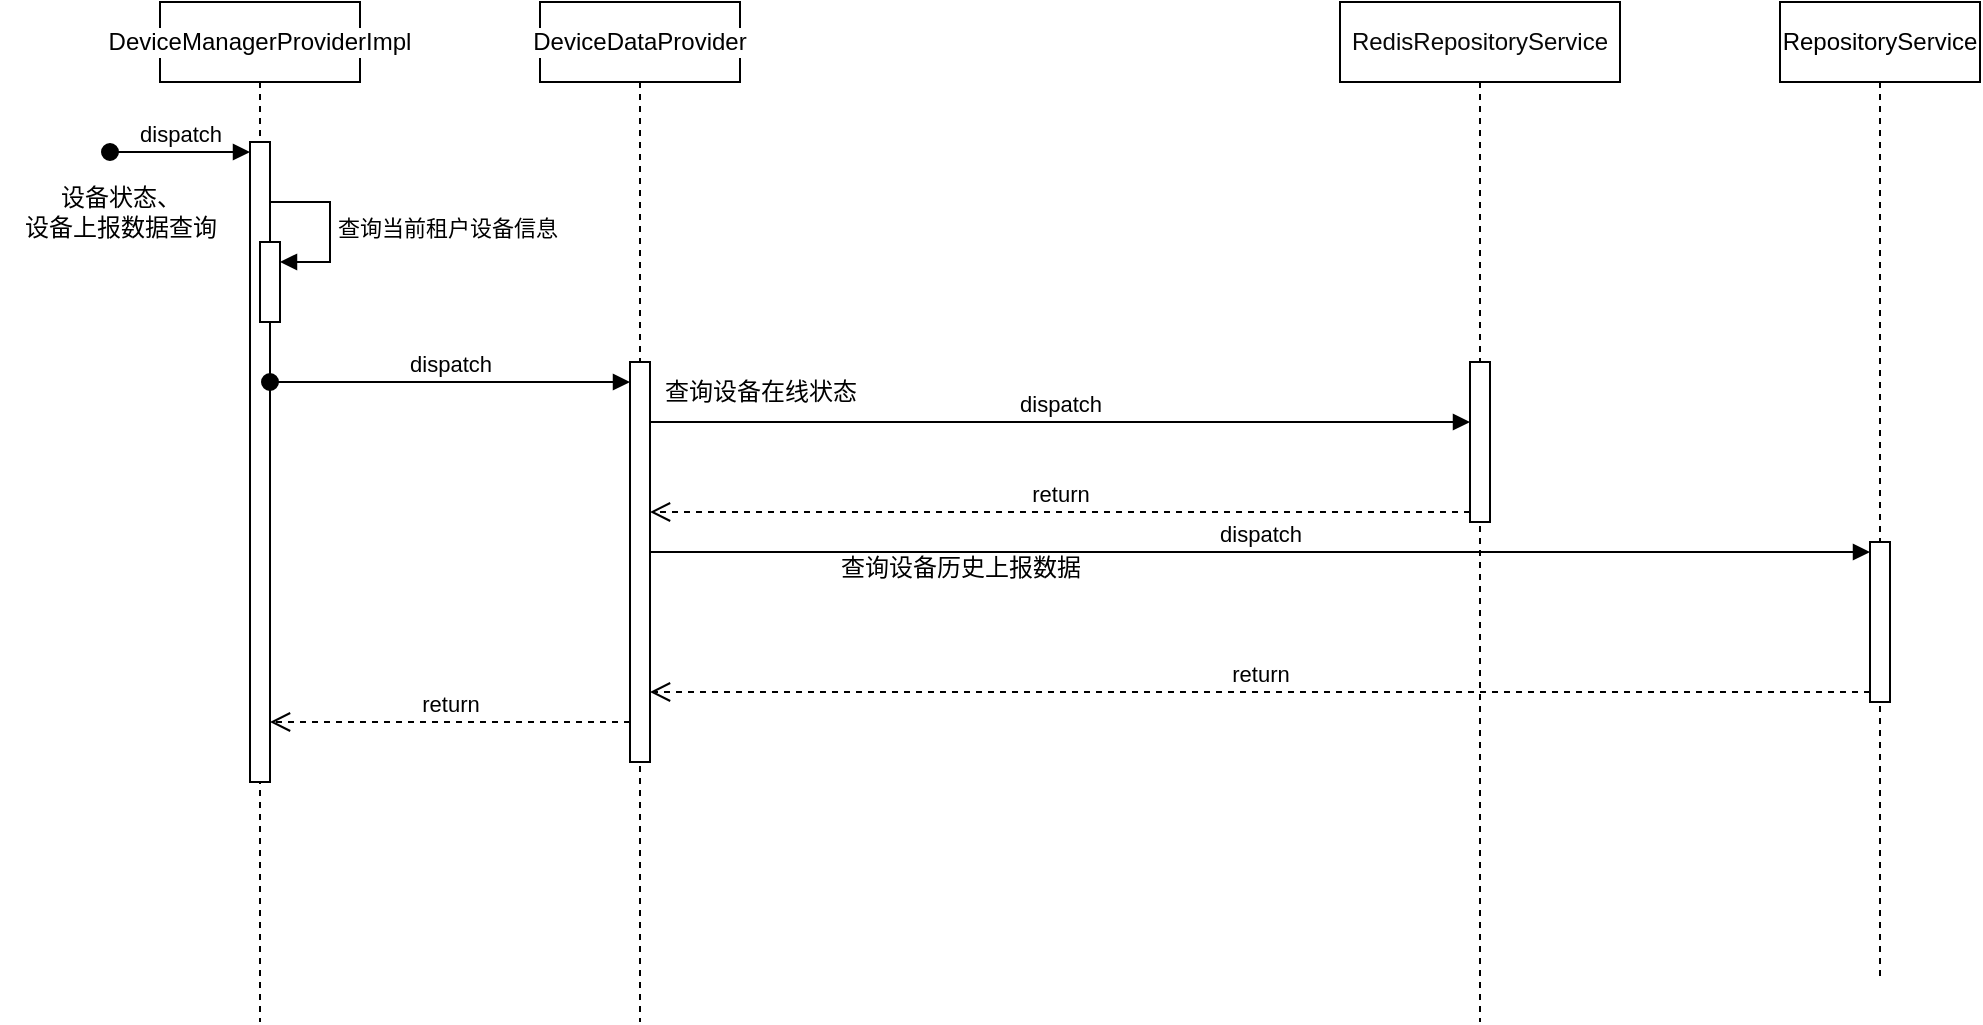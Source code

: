 <mxfile version="24.7.7">
  <diagram name="第 1 页" id="wwxAR1tp9zFhmIjj3Yua">
    <mxGraphModel dx="2207" dy="761" grid="1" gridSize="10" guides="1" tooltips="1" connect="1" arrows="1" fold="1" page="1" pageScale="1" pageWidth="827" pageHeight="1169" math="0" shadow="0">
      <root>
        <mxCell id="0" />
        <mxCell id="1" parent="0" />
        <mxCell id="gZrYi5MNM-9gU2HyDbGZ-19" value="&lt;div style=&quot;background-color:#ffffff;color:#080808&quot;&gt;&lt;pre style=&quot;&quot;&gt;&lt;font style=&quot;font-size: 12px;&quot; face=&quot;Helvetica&quot;&gt;RedisRepositoryService&lt;/font&gt;&lt;/pre&gt;&lt;/div&gt;" style="shape=umlLifeline;perimeter=lifelinePerimeter;whiteSpace=wrap;html=1;container=1;dropTarget=0;collapsible=0;recursiveResize=0;outlineConnect=0;portConstraint=eastwest;newEdgeStyle={&quot;curved&quot;:0,&quot;rounded&quot;:0};" parent="1" vertex="1">
          <mxGeometry x="530" y="110" width="140" height="510" as="geometry" />
        </mxCell>
        <mxCell id="gZrYi5MNM-9gU2HyDbGZ-26" value="&lt;div style=&quot;background-color:#ffffff;color:#080808&quot;&gt;&lt;pre style=&quot;&quot;&gt;&lt;span style=&quot;color: rgb(0, 0, 0);&quot;&gt;&lt;font style=&quot;font-size: 12px;&quot; face=&quot;Helvetica&quot;&gt;RepositoryService&lt;/font&gt;&lt;/span&gt;&lt;/pre&gt;&lt;/div&gt;" style="shape=umlLifeline;perimeter=lifelinePerimeter;whiteSpace=wrap;html=1;container=1;dropTarget=0;collapsible=0;recursiveResize=0;outlineConnect=0;portConstraint=eastwest;newEdgeStyle={&quot;curved&quot;:0,&quot;rounded&quot;:0};" parent="1" vertex="1">
          <mxGeometry x="750" y="110" width="100" height="490" as="geometry" />
        </mxCell>
        <mxCell id="gZrYi5MNM-9gU2HyDbGZ-32" value="&lt;div style=&quot;background-color:#ffffff;color:#080808&quot;&gt;&lt;pre style=&quot;&quot;&gt;&lt;span style=&quot;color: rgb(0, 0, 0);&quot;&gt;&lt;font style=&quot;font-size: 12px;&quot; face=&quot;Helvetica&quot;&gt;DeviceDataProvider&lt;/font&gt;&lt;/span&gt;&lt;/pre&gt;&lt;/div&gt;" style="shape=umlLifeline;perimeter=lifelinePerimeter;whiteSpace=wrap;html=1;container=1;dropTarget=0;collapsible=0;recursiveResize=0;outlineConnect=0;portConstraint=eastwest;newEdgeStyle={&quot;curved&quot;:0,&quot;rounded&quot;:0};" parent="1" vertex="1">
          <mxGeometry x="130" y="110" width="100" height="510" as="geometry" />
        </mxCell>
        <mxCell id="gZrYi5MNM-9gU2HyDbGZ-36" value="" style="html=1;points=[[0,0,0,0,5],[0,1,0,0,-5],[1,0,0,0,5],[1,1,0,0,-5]];perimeter=orthogonalPerimeter;outlineConnect=0;targetShapes=umlLifeline;portConstraint=eastwest;newEdgeStyle={&quot;curved&quot;:0,&quot;rounded&quot;:0};" parent="gZrYi5MNM-9gU2HyDbGZ-32" vertex="1">
          <mxGeometry x="465" y="180" width="10" height="80" as="geometry" />
        </mxCell>
        <mxCell id="gZrYi5MNM-9gU2HyDbGZ-42" value="" style="html=1;points=[[0,0,0,0,5],[0,1,0,0,-5],[1,0,0,0,5],[1,1,0,0,-5]];perimeter=orthogonalPerimeter;outlineConnect=0;targetShapes=umlLifeline;portConstraint=eastwest;newEdgeStyle={&quot;curved&quot;:0,&quot;rounded&quot;:0};" parent="gZrYi5MNM-9gU2HyDbGZ-32" vertex="1">
          <mxGeometry x="665" y="270" width="10" height="80" as="geometry" />
        </mxCell>
        <mxCell id="gZrYi5MNM-9gU2HyDbGZ-33" value="" style="html=1;points=[[0,0,0,0,5],[0,1,0,0,-5],[1,0,0,0,5],[1,1,0,0,-5]];perimeter=orthogonalPerimeter;outlineConnect=0;targetShapes=umlLifeline;portConstraint=eastwest;newEdgeStyle={&quot;curved&quot;:0,&quot;rounded&quot;:0};" parent="gZrYi5MNM-9gU2HyDbGZ-32" vertex="1">
          <mxGeometry x="45" y="180" width="10" height="200" as="geometry" />
        </mxCell>
        <mxCell id="gZrYi5MNM-9gU2HyDbGZ-38" value="return" style="html=1;verticalAlign=bottom;endArrow=open;dashed=1;endSize=8;curved=0;rounded=0;exitX=0;exitY=1;exitDx=0;exitDy=-5;" parent="gZrYi5MNM-9gU2HyDbGZ-32" source="gZrYi5MNM-9gU2HyDbGZ-36" target="gZrYi5MNM-9gU2HyDbGZ-33" edge="1">
          <mxGeometry relative="1" as="geometry">
            <mxPoint x="395" y="250" as="targetPoint" />
          </mxGeometry>
        </mxCell>
        <mxCell id="gZrYi5MNM-9gU2HyDbGZ-39" value="查询设备在线状态" style="text;html=1;align=center;verticalAlign=middle;resizable=0;points=[];autosize=1;strokeColor=none;fillColor=none;" parent="gZrYi5MNM-9gU2HyDbGZ-32" vertex="1">
          <mxGeometry x="50" y="180" width="120" height="30" as="geometry" />
        </mxCell>
        <mxCell id="gZrYi5MNM-9gU2HyDbGZ-43" value="dispatch" style="html=1;verticalAlign=bottom;endArrow=block;curved=0;rounded=0;entryX=0;entryY=0;entryDx=0;entryDy=5;" parent="gZrYi5MNM-9gU2HyDbGZ-32" source="gZrYi5MNM-9gU2HyDbGZ-33" target="gZrYi5MNM-9gU2HyDbGZ-42" edge="1">
          <mxGeometry relative="1" as="geometry">
            <mxPoint x="595" y="275" as="sourcePoint" />
          </mxGeometry>
        </mxCell>
        <mxCell id="gZrYi5MNM-9gU2HyDbGZ-44" value="return" style="html=1;verticalAlign=bottom;endArrow=open;dashed=1;endSize=8;curved=0;rounded=0;exitX=0;exitY=1;exitDx=0;exitDy=-5;" parent="gZrYi5MNM-9gU2HyDbGZ-32" source="gZrYi5MNM-9gU2HyDbGZ-42" target="gZrYi5MNM-9gU2HyDbGZ-33" edge="1">
          <mxGeometry relative="1" as="geometry">
            <mxPoint x="595" y="345" as="targetPoint" />
          </mxGeometry>
        </mxCell>
        <mxCell id="gZrYi5MNM-9gU2HyDbGZ-45" value="查询设备历史上报数据" style="text;html=1;align=center;verticalAlign=middle;resizable=0;points=[];autosize=1;strokeColor=none;fillColor=none;" parent="gZrYi5MNM-9gU2HyDbGZ-32" vertex="1">
          <mxGeometry x="140" y="268" width="140" height="30" as="geometry" />
        </mxCell>
        <mxCell id="gZrYi5MNM-9gU2HyDbGZ-35" value="设备状态、&lt;div&gt;设备上报数据查询&lt;/div&gt;" style="text;html=1;align=center;verticalAlign=middle;resizable=0;points=[];autosize=1;strokeColor=none;fillColor=none;" parent="1" vertex="1">
          <mxGeometry x="-140" y="195" width="120" height="40" as="geometry" />
        </mxCell>
        <mxCell id="l4XRqLplDIJUutTy04PH-1" value="&lt;div style=&quot;background-color:#ffffff;color:#080808&quot;&gt;&lt;pre style=&quot;&quot;&gt;&lt;div&gt;&lt;pre style=&quot;&quot;&gt;&lt;span style=&quot;color: rgb(0, 0, 0);&quot;&gt;&lt;font style=&quot;font-size: 12px;&quot; face=&quot;Helvetica&quot;&gt;DeviceManagerProviderImpl&lt;/font&gt;&lt;/span&gt;&lt;/pre&gt;&lt;/div&gt;&lt;/pre&gt;&lt;/div&gt;" style="shape=umlLifeline;perimeter=lifelinePerimeter;whiteSpace=wrap;html=1;container=1;dropTarget=0;collapsible=0;recursiveResize=0;outlineConnect=0;portConstraint=eastwest;newEdgeStyle={&quot;curved&quot;:0,&quot;rounded&quot;:0};" vertex="1" parent="1">
          <mxGeometry x="-60" y="110" width="100" height="510" as="geometry" />
        </mxCell>
        <mxCell id="l4XRqLplDIJUutTy04PH-2" value="" style="html=1;points=[[0,0,0,0,5],[0,1,0,0,-5],[1,0,0,0,5],[1,1,0,0,-5]];perimeter=orthogonalPerimeter;outlineConnect=0;targetShapes=umlLifeline;portConstraint=eastwest;newEdgeStyle={&quot;curved&quot;:0,&quot;rounded&quot;:0};" vertex="1" parent="l4XRqLplDIJUutTy04PH-1">
          <mxGeometry x="45" y="70" width="10" height="320" as="geometry" />
        </mxCell>
        <mxCell id="l4XRqLplDIJUutTy04PH-3" value="dispatch" style="html=1;verticalAlign=bottom;startArrow=oval;endArrow=block;startSize=8;curved=0;rounded=0;entryX=0;entryY=0;entryDx=0;entryDy=5;" edge="1" parent="l4XRqLplDIJUutTy04PH-1" target="l4XRqLplDIJUutTy04PH-2">
          <mxGeometry relative="1" as="geometry">
            <mxPoint x="-25" y="75" as="sourcePoint" />
          </mxGeometry>
        </mxCell>
        <mxCell id="l4XRqLplDIJUutTy04PH-4" value="" style="html=1;points=[[0,0,0,0,5],[0,1,0,0,-5],[1,0,0,0,5],[1,1,0,0,-5]];perimeter=orthogonalPerimeter;outlineConnect=0;targetShapes=umlLifeline;portConstraint=eastwest;newEdgeStyle={&quot;curved&quot;:0,&quot;rounded&quot;:0};" vertex="1" parent="l4XRqLplDIJUutTy04PH-1">
          <mxGeometry x="50" y="120" width="10" height="40" as="geometry" />
        </mxCell>
        <mxCell id="l4XRqLplDIJUutTy04PH-5" value="查询当前租户设备信息" style="html=1;align=left;spacingLeft=2;endArrow=block;rounded=0;edgeStyle=orthogonalEdgeStyle;curved=0;rounded=0;" edge="1" target="l4XRqLplDIJUutTy04PH-4" parent="l4XRqLplDIJUutTy04PH-1">
          <mxGeometry relative="1" as="geometry">
            <mxPoint x="55" y="100" as="sourcePoint" />
            <Array as="points">
              <mxPoint x="85" y="130" />
            </Array>
          </mxGeometry>
        </mxCell>
        <mxCell id="l4XRqLplDIJUutTy04PH-6" value="dispatch" style="html=1;verticalAlign=bottom;startArrow=oval;startFill=1;endArrow=block;startSize=8;curved=0;rounded=0;" edge="1" parent="1">
          <mxGeometry width="60" relative="1" as="geometry">
            <mxPoint x="-5" y="300" as="sourcePoint" />
            <mxPoint x="175" y="300" as="targetPoint" />
          </mxGeometry>
        </mxCell>
        <mxCell id="l4XRqLplDIJUutTy04PH-7" value="return" style="html=1;verticalAlign=bottom;endArrow=open;dashed=1;endSize=8;curved=0;rounded=0;" edge="1" parent="1">
          <mxGeometry relative="1" as="geometry">
            <mxPoint x="175" y="470" as="sourcePoint" />
            <mxPoint x="-5" y="470" as="targetPoint" />
          </mxGeometry>
        </mxCell>
        <mxCell id="gZrYi5MNM-9gU2HyDbGZ-37" value="dispatch" style="html=1;verticalAlign=bottom;endArrow=block;curved=0;rounded=0;entryX=0;entryY=0;entryDx=0;entryDy=5;exitX=1;exitY=0;exitDx=0;exitDy=5;exitPerimeter=0;" parent="1" edge="1">
          <mxGeometry relative="1" as="geometry">
            <mxPoint x="185" y="320" as="sourcePoint" />
            <mxPoint x="595" y="320" as="targetPoint" />
          </mxGeometry>
        </mxCell>
      </root>
    </mxGraphModel>
  </diagram>
</mxfile>
